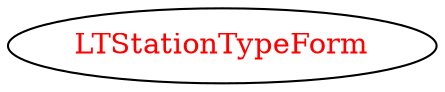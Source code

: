 digraph dependencyGraph {
 concentrate=true;
 ranksep="2.0";
 rankdir="LR"; 
 splines="ortho";
"LTStationTypeForm" [fontcolor="red"];
}